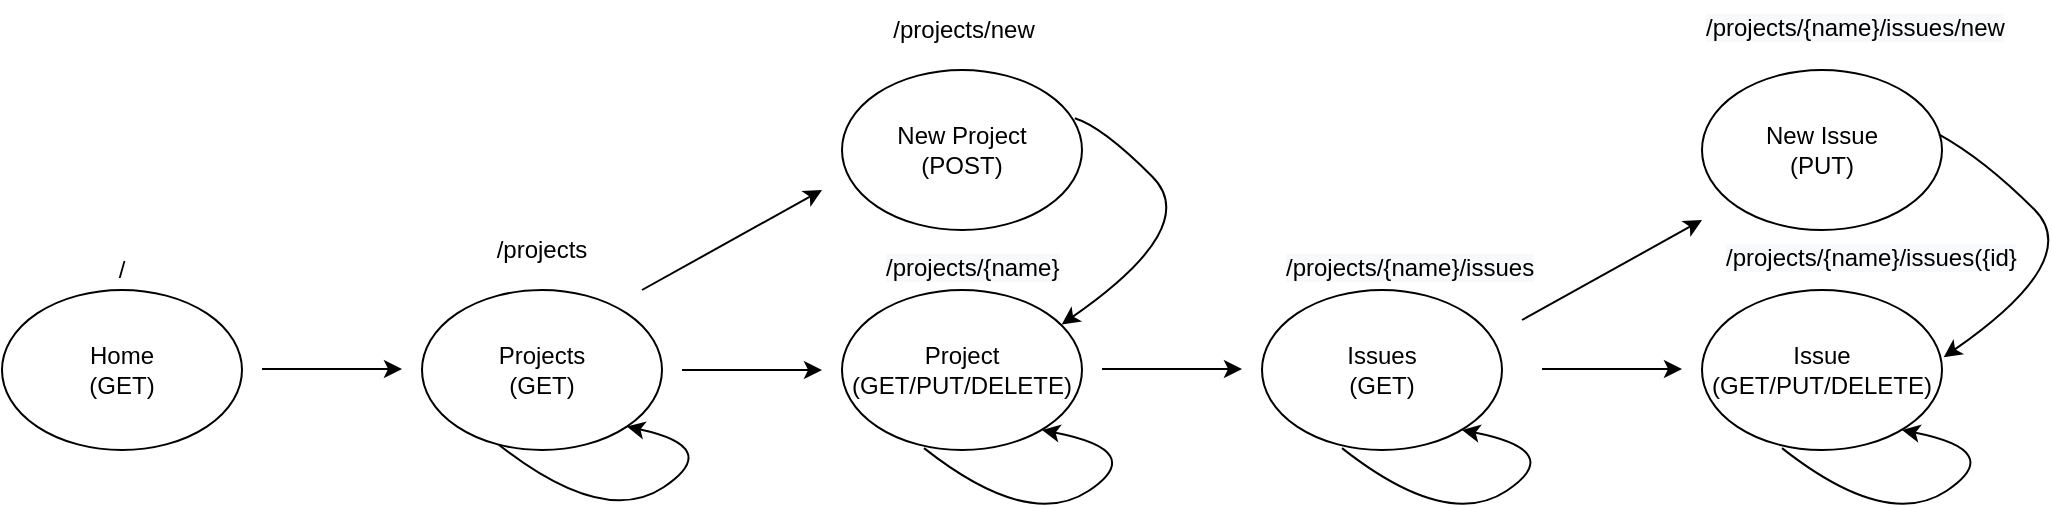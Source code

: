 <mxfile version="14.6.6" type="github">
  <diagram id="Rwb_AQ6Yduk6hVsIzdkV" name="Page-1">
    <mxGraphModel dx="1038" dy="580" grid="1" gridSize="10" guides="1" tooltips="1" connect="1" arrows="1" fold="1" page="1" pageScale="1" pageWidth="1169" pageHeight="827" math="0" shadow="0">
      <root>
        <mxCell id="0" />
        <mxCell id="1" parent="0" />
        <mxCell id="KCOcy26lnczRFxnIMgKk-1" value="Home&lt;br&gt;(GET)" style="ellipse;whiteSpace=wrap;html=1;" parent="1" vertex="1">
          <mxGeometry x="20" y="200" width="120" height="80" as="geometry" />
        </mxCell>
        <mxCell id="KCOcy26lnczRFxnIMgKk-2" value="/" style="text;html=1;strokeColor=none;fillColor=none;align=center;verticalAlign=middle;whiteSpace=wrap;rounded=0;" parent="1" vertex="1">
          <mxGeometry x="60" y="180" width="40" height="20" as="geometry" />
        </mxCell>
        <mxCell id="KCOcy26lnczRFxnIMgKk-4" value="Projects&lt;br&gt;(GET)" style="ellipse;whiteSpace=wrap;html=1;" parent="1" vertex="1">
          <mxGeometry x="230" y="200" width="120" height="80" as="geometry" />
        </mxCell>
        <mxCell id="KCOcy26lnczRFxnIMgKk-5" value="/projects" style="text;html=1;strokeColor=none;fillColor=none;align=center;verticalAlign=middle;whiteSpace=wrap;rounded=0;" parent="1" vertex="1">
          <mxGeometry x="270" y="170" width="40" height="20" as="geometry" />
        </mxCell>
        <mxCell id="KCOcy26lnczRFxnIMgKk-6" value="New Project&lt;br&gt;(POST)" style="ellipse;whiteSpace=wrap;html=1;" parent="1" vertex="1">
          <mxGeometry x="440" y="90" width="120" height="80" as="geometry" />
        </mxCell>
        <mxCell id="KCOcy26lnczRFxnIMgKk-7" value="Project&lt;br&gt;(GET/PUT/DELETE)" style="ellipse;whiteSpace=wrap;html=1;" parent="1" vertex="1">
          <mxGeometry x="440" y="200" width="120" height="80" as="geometry" />
        </mxCell>
        <mxCell id="KCOcy26lnczRFxnIMgKk-8" value="New Issue&lt;br&gt;(PUT)" style="ellipse;whiteSpace=wrap;html=1;" parent="1" vertex="1">
          <mxGeometry x="870" y="90" width="120" height="80" as="geometry" />
        </mxCell>
        <mxCell id="KCOcy26lnczRFxnIMgKk-9" value="Issues&lt;br&gt;(GET)" style="ellipse;whiteSpace=wrap;html=1;" parent="1" vertex="1">
          <mxGeometry x="650" y="200" width="120" height="80" as="geometry" />
        </mxCell>
        <mxCell id="KCOcy26lnczRFxnIMgKk-10" value="" style="endArrow=classic;html=1;" parent="1" edge="1">
          <mxGeometry width="50" height="50" relative="1" as="geometry">
            <mxPoint x="340" y="200" as="sourcePoint" />
            <mxPoint x="430" y="150" as="targetPoint" />
          </mxGeometry>
        </mxCell>
        <mxCell id="KCOcy26lnczRFxnIMgKk-11" value="" style="endArrow=classic;html=1;" parent="1" edge="1">
          <mxGeometry width="50" height="50" relative="1" as="geometry">
            <mxPoint x="360" y="240" as="sourcePoint" />
            <mxPoint x="430" y="240" as="targetPoint" />
          </mxGeometry>
        </mxCell>
        <mxCell id="KCOcy26lnczRFxnIMgKk-14" value="" style="endArrow=classic;html=1;" parent="1" edge="1">
          <mxGeometry width="50" height="50" relative="1" as="geometry">
            <mxPoint x="570" y="239.5" as="sourcePoint" />
            <mxPoint x="640" y="239.5" as="targetPoint" />
          </mxGeometry>
        </mxCell>
        <mxCell id="KCOcy26lnczRFxnIMgKk-15" value="Issue&lt;br&gt;(GET/PUT/DELETE)" style="ellipse;whiteSpace=wrap;html=1;" parent="1" vertex="1">
          <mxGeometry x="870" y="200" width="120" height="80" as="geometry" />
        </mxCell>
        <mxCell id="KCOcy26lnczRFxnIMgKk-17" value="" style="endArrow=classic;html=1;" parent="1" edge="1">
          <mxGeometry width="50" height="50" relative="1" as="geometry">
            <mxPoint x="790" y="239.5" as="sourcePoint" />
            <mxPoint x="860" y="239.5" as="targetPoint" />
          </mxGeometry>
        </mxCell>
        <mxCell id="KCOcy26lnczRFxnIMgKk-18" value="" style="endArrow=classic;html=1;" parent="1" edge="1">
          <mxGeometry width="50" height="50" relative="1" as="geometry">
            <mxPoint x="780" y="215" as="sourcePoint" />
            <mxPoint x="870" y="165" as="targetPoint" />
          </mxGeometry>
        </mxCell>
        <mxCell id="KCOcy26lnczRFxnIMgKk-19" value="" style="endArrow=classic;html=1;" parent="1" edge="1">
          <mxGeometry width="50" height="50" relative="1" as="geometry">
            <mxPoint x="150" y="239.5" as="sourcePoint" />
            <mxPoint x="220" y="239.5" as="targetPoint" />
          </mxGeometry>
        </mxCell>
        <mxCell id="KCOcy26lnczRFxnIMgKk-20" value="/projects/new" style="text;html=1;strokeColor=none;fillColor=none;align=center;verticalAlign=middle;whiteSpace=wrap;rounded=0;" parent="1" vertex="1">
          <mxGeometry x="481" y="60" width="40" height="20" as="geometry" />
        </mxCell>
        <mxCell id="KCOcy26lnczRFxnIMgKk-21" value="&lt;span style=&quot;color: rgb(0 , 0 , 0) ; font-family: &amp;#34;helvetica&amp;#34; ; font-size: 12px ; font-style: normal ; font-weight: 400 ; letter-spacing: normal ; text-align: center ; text-indent: 0px ; text-transform: none ; word-spacing: 0px ; background-color: rgb(248 , 249 , 250) ; display: inline ; float: none&quot;&gt;/projects/{name}&lt;/span&gt;" style="text;whiteSpace=wrap;html=1;" parent="1" vertex="1">
          <mxGeometry x="460" y="175" width="100" height="30" as="geometry" />
        </mxCell>
        <mxCell id="KCOcy26lnczRFxnIMgKk-22" value="&lt;span style=&quot;color: rgb(0 , 0 , 0) ; font-family: &amp;#34;helvetica&amp;#34; ; font-size: 12px ; font-style: normal ; font-weight: 400 ; letter-spacing: normal ; text-align: center ; text-indent: 0px ; text-transform: none ; word-spacing: 0px ; background-color: rgb(248 , 249 , 250) ; display: inline ; float: none&quot;&gt;/projects/{name}/issues/new&lt;/span&gt;" style="text;whiteSpace=wrap;html=1;" parent="1" vertex="1">
          <mxGeometry x="870" y="55" width="100" height="30" as="geometry" />
        </mxCell>
        <mxCell id="KCOcy26lnczRFxnIMgKk-23" value="&lt;span style=&quot;color: rgb(0 , 0 , 0) ; font-family: &amp;#34;helvetica&amp;#34; ; font-size: 12px ; font-style: normal ; font-weight: 400 ; letter-spacing: normal ; text-align: center ; text-indent: 0px ; text-transform: none ; word-spacing: 0px ; background-color: rgb(248 , 249 , 250) ; display: inline ; float: none&quot;&gt;/projects/{name}/issues&lt;/span&gt;" style="text;whiteSpace=wrap;html=1;" parent="1" vertex="1">
          <mxGeometry x="660" y="175" width="180" height="30" as="geometry" />
        </mxCell>
        <mxCell id="KCOcy26lnczRFxnIMgKk-25" value="&lt;span style=&quot;color: rgb(0 , 0 , 0) ; font-family: &amp;#34;helvetica&amp;#34; ; font-size: 12px ; font-style: normal ; font-weight: 400 ; letter-spacing: normal ; text-align: center ; text-indent: 0px ; text-transform: none ; word-spacing: 0px ; background-color: rgb(248 , 249 , 250) ; display: inline ; float: none&quot;&gt;/projects/{name}/issues({id}&lt;/span&gt;" style="text;whiteSpace=wrap;html=1;" parent="1" vertex="1">
          <mxGeometry x="880" y="170" width="150" height="30" as="geometry" />
        </mxCell>
        <mxCell id="KCOcy26lnczRFxnIMgKk-41" value="" style="curved=1;endArrow=classic;html=1;exitX=0.32;exitY=0.967;exitDx=0;exitDy=0;entryX=1;entryY=1;entryDx=0;entryDy=0;exitPerimeter=0;" parent="1" edge="1" target="KCOcy26lnczRFxnIMgKk-4" source="KCOcy26lnczRFxnIMgKk-4">
          <mxGeometry width="50" height="50" relative="1" as="geometry">
            <mxPoint x="280" y="278.48" as="sourcePoint" />
            <mxPoint x="337.56" y="270" as="targetPoint" />
            <Array as="points">
              <mxPoint x="320.8" y="318.64" />
              <mxPoint x="380.8" y="278.64" />
            </Array>
          </mxGeometry>
        </mxCell>
        <mxCell id="KCOcy26lnczRFxnIMgKk-45" value="" style="curved=1;endArrow=classic;html=1;entryX=0.997;entryY=0.298;entryDx=0;entryDy=0;entryPerimeter=0;exitX=0.987;exitY=0.402;exitDx=0;exitDy=0;exitPerimeter=0;" parent="1" edge="1" source="KCOcy26lnczRFxnIMgKk-8">
          <mxGeometry width="50" height="50" relative="1" as="geometry">
            <mxPoint x="990" y="126.4" as="sourcePoint" />
            <mxPoint x="990.84" y="233.6" as="targetPoint" />
            <Array as="points">
              <mxPoint x="1011.2" y="134.76" />
              <mxPoint x="1061.2" y="184.76" />
            </Array>
          </mxGeometry>
        </mxCell>
        <mxCell id="g14nnBfev0xjWT7Gf8U1-1" value="" style="curved=1;endArrow=classic;html=1;entryX=0.997;entryY=0.298;entryDx=0;entryDy=0;entryPerimeter=0;exitX=0.97;exitY=0.302;exitDx=0;exitDy=0;exitPerimeter=0;" edge="1" parent="1" source="KCOcy26lnczRFxnIMgKk-6">
          <mxGeometry width="50" height="50" relative="1" as="geometry">
            <mxPoint x="560" y="118" as="sourcePoint" />
            <mxPoint x="549.84" y="217.2" as="targetPoint" />
            <Array as="points">
              <mxPoint x="570.2" y="118.36" />
              <mxPoint x="620.2" y="168.36" />
            </Array>
          </mxGeometry>
        </mxCell>
        <mxCell id="g14nnBfev0xjWT7Gf8U1-2" value="" style="curved=1;endArrow=classic;html=1;exitX=0.32;exitY=0.967;exitDx=0;exitDy=0;exitPerimeter=0;" edge="1" parent="1">
          <mxGeometry width="50" height="50" relative="1" as="geometry">
            <mxPoint x="910.0" y="279.08" as="sourcePoint" />
            <mxPoint x="970" y="270" as="targetPoint" />
            <Array as="points">
              <mxPoint x="962.4" y="320.36" />
              <mxPoint x="1022.4" y="280.36" />
            </Array>
          </mxGeometry>
        </mxCell>
        <mxCell id="g14nnBfev0xjWT7Gf8U1-3" value="" style="curved=1;endArrow=classic;html=1;exitX=0.32;exitY=0.967;exitDx=0;exitDy=0;exitPerimeter=0;" edge="1" parent="1">
          <mxGeometry width="50" height="50" relative="1" as="geometry">
            <mxPoint x="690.0" y="279.08" as="sourcePoint" />
            <mxPoint x="750" y="270" as="targetPoint" />
            <Array as="points">
              <mxPoint x="742.4" y="320.36" />
              <mxPoint x="802.4" y="280.36" />
            </Array>
          </mxGeometry>
        </mxCell>
        <mxCell id="g14nnBfev0xjWT7Gf8U1-4" value="" style="curved=1;endArrow=classic;html=1;exitX=0.32;exitY=0.967;exitDx=0;exitDy=0;exitPerimeter=0;" edge="1" parent="1">
          <mxGeometry width="50" height="50" relative="1" as="geometry">
            <mxPoint x="481.0" y="279.08" as="sourcePoint" />
            <mxPoint x="540" y="270" as="targetPoint" />
            <Array as="points">
              <mxPoint x="533.4" y="320.36" />
              <mxPoint x="593.4" y="280.36" />
            </Array>
          </mxGeometry>
        </mxCell>
      </root>
    </mxGraphModel>
  </diagram>
</mxfile>
